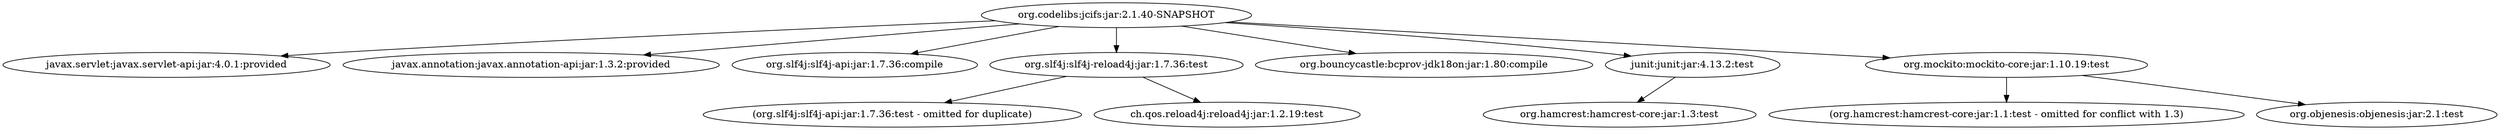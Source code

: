 digraph codelibs__jcifs {
	"org.codelibs:jcifs:jar:2.1.40-SNAPSHOT" -> "javax.servlet:javax.servlet-api:jar:4.0.1:provided" ; 
	"org.codelibs:jcifs:jar:2.1.40-SNAPSHOT" -> "javax.annotation:javax.annotation-api:jar:1.3.2:provided" ; 
	"org.codelibs:jcifs:jar:2.1.40-SNAPSHOT" -> "org.slf4j:slf4j-api:jar:1.7.36:compile" ; 
	"org.codelibs:jcifs:jar:2.1.40-SNAPSHOT" -> "org.slf4j:slf4j-reload4j:jar:1.7.36:test" ; 
	"org.codelibs:jcifs:jar:2.1.40-SNAPSHOT" -> "org.bouncycastle:bcprov-jdk18on:jar:1.80:compile" ; 
	"org.codelibs:jcifs:jar:2.1.40-SNAPSHOT" -> "junit:junit:jar:4.13.2:test" ; 
	"org.codelibs:jcifs:jar:2.1.40-SNAPSHOT" -> "org.mockito:mockito-core:jar:1.10.19:test" ; 
	"org.slf4j:slf4j-reload4j:jar:1.7.36:test" -> "(org.slf4j:slf4j-api:jar:1.7.36:test - omitted for duplicate)" ; 
	"org.slf4j:slf4j-reload4j:jar:1.7.36:test" -> "ch.qos.reload4j:reload4j:jar:1.2.19:test" ; 
	"junit:junit:jar:4.13.2:test" -> "org.hamcrest:hamcrest-core:jar:1.3:test" ; 
	"org.mockito:mockito-core:jar:1.10.19:test" -> "(org.hamcrest:hamcrest-core:jar:1.1:test - omitted for conflict with 1.3)" ; 
	"org.mockito:mockito-core:jar:1.10.19:test" -> "org.objenesis:objenesis:jar:2.1:test" ; 
}
